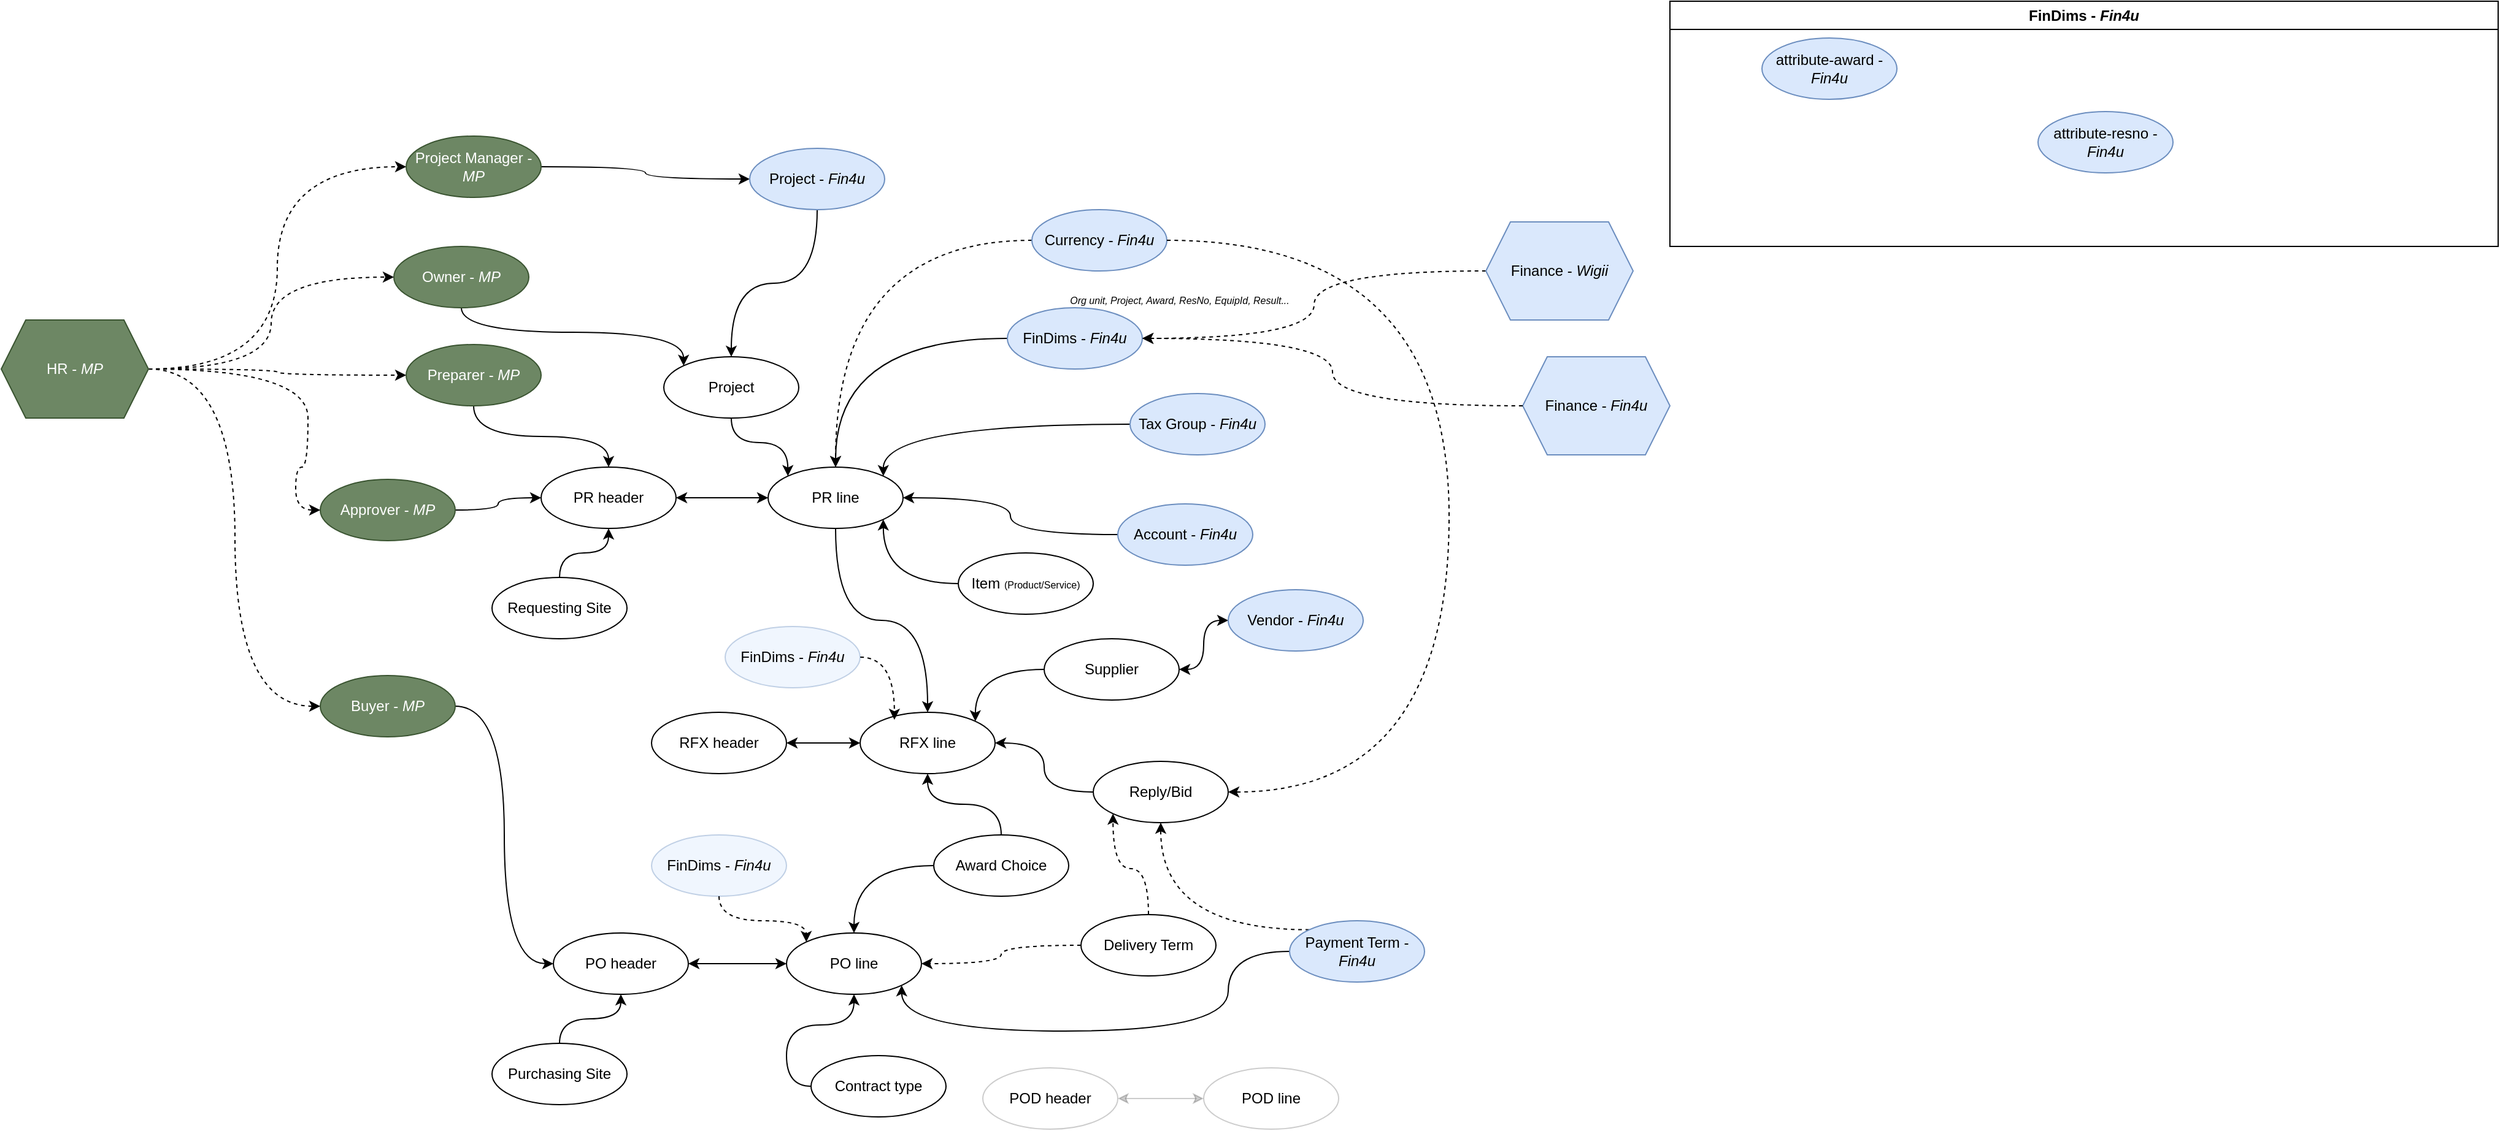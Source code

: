 <mxfile version="24.1.0" type="github" pages="2">
  <diagram id="cAw7CVeG8lyeVUywHT8g" name="Application Oriented">
    <mxGraphModel dx="2013" dy="1721" grid="1" gridSize="10" guides="1" tooltips="1" connect="1" arrows="1" fold="1" page="1" pageScale="1" pageWidth="850" pageHeight="1100" math="0" shadow="0">
      <root>
        <mxCell id="0" />
        <mxCell id="1" parent="0" />
        <mxCell id="n-dGnEdIDqLeS3YyGo9B-4" value="" style="edgeStyle=orthogonalEdgeStyle;rounded=0;orthogonalLoop=1;jettySize=auto;html=1;entryX=0;entryY=0.5;entryDx=0;entryDy=0;curved=1;startArrow=classic;startFill=1;" parent="1" source="n-dGnEdIDqLeS3YyGo9B-1" target="n-dGnEdIDqLeS3YyGo9B-2" edge="1">
          <mxGeometry relative="1" as="geometry" />
        </mxCell>
        <mxCell id="n-dGnEdIDqLeS3YyGo9B-1" value="PR header" style="ellipse;whiteSpace=wrap;html=1;" parent="1" vertex="1">
          <mxGeometry x="240" y="160" width="110" height="50" as="geometry" />
        </mxCell>
        <mxCell id="n-dGnEdIDqLeS3YyGo9B-27" style="edgeStyle=orthogonalEdgeStyle;rounded=0;orthogonalLoop=1;jettySize=auto;html=1;exitX=0.5;exitY=1;exitDx=0;exitDy=0;entryX=0.5;entryY=0;entryDx=0;entryDy=0;curved=1;" parent="1" source="n-dGnEdIDqLeS3YyGo9B-2" target="n-dGnEdIDqLeS3YyGo9B-25" edge="1">
          <mxGeometry relative="1" as="geometry" />
        </mxCell>
        <mxCell id="n-dGnEdIDqLeS3YyGo9B-2" value="PR line" style="ellipse;whiteSpace=wrap;html=1;" parent="1" vertex="1">
          <mxGeometry x="425" y="160" width="110" height="50" as="geometry" />
        </mxCell>
        <mxCell id="n-dGnEdIDqLeS3YyGo9B-11" style="edgeStyle=orthogonalEdgeStyle;rounded=0;orthogonalLoop=1;jettySize=auto;html=1;curved=1;" parent="1" source="n-dGnEdIDqLeS3YyGo9B-10" target="n-dGnEdIDqLeS3YyGo9B-2" edge="1">
          <mxGeometry relative="1" as="geometry" />
        </mxCell>
        <mxCell id="n-dGnEdIDqLeS3YyGo9B-13" style="edgeStyle=orthogonalEdgeStyle;rounded=0;orthogonalLoop=1;jettySize=auto;html=1;entryX=0.5;entryY=0;entryDx=0;entryDy=0;curved=1;" parent="1" source="n-dGnEdIDqLeS3YyGo9B-12" target="n-dGnEdIDqLeS3YyGo9B-1" edge="1">
          <mxGeometry relative="1" as="geometry" />
        </mxCell>
        <mxCell id="n-dGnEdIDqLeS3YyGo9B-12" value="Preparer - &lt;i&gt;MP&lt;/i&gt;" style="ellipse;whiteSpace=wrap;html=1;fillColor=#6d8764;strokeColor=#3A5431;fontColor=#ffffff;" parent="1" vertex="1">
          <mxGeometry x="130" y="60" width="110" height="50" as="geometry" />
        </mxCell>
        <mxCell id="n-dGnEdIDqLeS3YyGo9B-15" style="edgeStyle=orthogonalEdgeStyle;rounded=0;orthogonalLoop=1;jettySize=auto;html=1;entryX=0.5;entryY=1;entryDx=0;entryDy=0;curved=1;" parent="1" source="n-dGnEdIDqLeS3YyGo9B-14" target="n-dGnEdIDqLeS3YyGo9B-1" edge="1">
          <mxGeometry relative="1" as="geometry" />
        </mxCell>
        <mxCell id="n-dGnEdIDqLeS3YyGo9B-14" value="Requesting Site" style="ellipse;whiteSpace=wrap;html=1;" parent="1" vertex="1">
          <mxGeometry x="200" y="250" width="110" height="50" as="geometry" />
        </mxCell>
        <mxCell id="n-dGnEdIDqLeS3YyGo9B-19" style="edgeStyle=orthogonalEdgeStyle;rounded=0;orthogonalLoop=1;jettySize=auto;html=1;entryX=1;entryY=1;entryDx=0;entryDy=0;elbow=vertical;curved=1;" parent="1" source="n-dGnEdIDqLeS3YyGo9B-16" target="n-dGnEdIDqLeS3YyGo9B-2" edge="1">
          <mxGeometry relative="1" as="geometry" />
        </mxCell>
        <mxCell id="n-dGnEdIDqLeS3YyGo9B-16" value="Item &lt;font style=&quot;font-size: 8px;&quot;&gt;(Product/Service)&lt;/font&gt;" style="ellipse;whiteSpace=wrap;html=1;" parent="1" vertex="1">
          <mxGeometry x="580" y="230" width="110" height="50" as="geometry" />
        </mxCell>
        <mxCell id="n-dGnEdIDqLeS3YyGo9B-22" style="edgeStyle=orthogonalEdgeStyle;rounded=0;orthogonalLoop=1;jettySize=auto;html=1;exitX=0;exitY=0.5;exitDx=0;exitDy=0;entryX=1;entryY=0;entryDx=0;entryDy=0;curved=1;" parent="1" source="n-dGnEdIDqLeS3YyGo9B-21" target="n-dGnEdIDqLeS3YyGo9B-2" edge="1">
          <mxGeometry relative="1" as="geometry" />
        </mxCell>
        <mxCell id="n-dGnEdIDqLeS3YyGo9B-26" style="edgeStyle=orthogonalEdgeStyle;rounded=0;orthogonalLoop=1;jettySize=auto;html=1;entryX=0;entryY=0.5;entryDx=0;entryDy=0;curved=1;startArrow=classic;startFill=1;" parent="1" source="n-dGnEdIDqLeS3YyGo9B-24" target="n-dGnEdIDqLeS3YyGo9B-25" edge="1">
          <mxGeometry relative="1" as="geometry" />
        </mxCell>
        <mxCell id="n-dGnEdIDqLeS3YyGo9B-24" value="RFX header" style="ellipse;whiteSpace=wrap;html=1;" parent="1" vertex="1">
          <mxGeometry x="330" y="360" width="110" height="50" as="geometry" />
        </mxCell>
        <mxCell id="n-dGnEdIDqLeS3YyGo9B-25" value="RFX line" style="ellipse;whiteSpace=wrap;html=1;" parent="1" vertex="1">
          <mxGeometry x="500" y="360" width="110" height="50" as="geometry" />
        </mxCell>
        <mxCell id="n-dGnEdIDqLeS3YyGo9B-29" style="edgeStyle=orthogonalEdgeStyle;rounded=0;orthogonalLoop=1;jettySize=auto;html=1;entryX=1;entryY=0;entryDx=0;entryDy=0;curved=1;" parent="1" source="n-dGnEdIDqLeS3YyGo9B-28" target="n-dGnEdIDqLeS3YyGo9B-25" edge="1">
          <mxGeometry relative="1" as="geometry" />
        </mxCell>
        <mxCell id="n-dGnEdIDqLeS3YyGo9B-28" value="Supplier" style="ellipse;whiteSpace=wrap;html=1;" parent="1" vertex="1">
          <mxGeometry x="650" y="300" width="110" height="50" as="geometry" />
        </mxCell>
        <mxCell id="n-dGnEdIDqLeS3YyGo9B-31" style="edgeStyle=orthogonalEdgeStyle;rounded=0;orthogonalLoop=1;jettySize=auto;html=1;entryX=1;entryY=0.5;entryDx=0;entryDy=0;curved=1;startArrow=classic;startFill=1;" parent="1" source="n-dGnEdIDqLeS3YyGo9B-30" target="n-dGnEdIDqLeS3YyGo9B-28" edge="1">
          <mxGeometry relative="1" as="geometry" />
        </mxCell>
        <mxCell id="n-dGnEdIDqLeS3YyGo9B-30" value="Vendor - &lt;i&gt;Fin4u&lt;/i&gt;" style="ellipse;whiteSpace=wrap;html=1;fillColor=#dae8fc;strokeColor=#6c8ebf;" parent="1" vertex="1">
          <mxGeometry x="800" y="260" width="110" height="50" as="geometry" />
        </mxCell>
        <mxCell id="n-dGnEdIDqLeS3YyGo9B-33" style="edgeStyle=orthogonalEdgeStyle;rounded=0;orthogonalLoop=1;jettySize=auto;html=1;curved=1;" parent="1" source="n-dGnEdIDqLeS3YyGo9B-32" target="n-dGnEdIDqLeS3YyGo9B-25" edge="1">
          <mxGeometry relative="1" as="geometry" />
        </mxCell>
        <mxCell id="n-dGnEdIDqLeS3YyGo9B-32" value="Reply/Bid" style="ellipse;whiteSpace=wrap;html=1;" parent="1" vertex="1">
          <mxGeometry x="690" y="400" width="110" height="50" as="geometry" />
        </mxCell>
        <mxCell id="Dp-W-U-dED1M5OJaUS7m-15" style="edgeStyle=orthogonalEdgeStyle;rounded=0;orthogonalLoop=1;jettySize=auto;html=1;entryX=0;entryY=1;entryDx=0;entryDy=0;curved=1;dashed=1;" parent="1" source="n-dGnEdIDqLeS3YyGo9B-34" target="n-dGnEdIDqLeS3YyGo9B-32" edge="1">
          <mxGeometry relative="1" as="geometry" />
        </mxCell>
        <mxCell id="Dp-W-U-dED1M5OJaUS7m-16" style="edgeStyle=orthogonalEdgeStyle;rounded=0;orthogonalLoop=1;jettySize=auto;html=1;curved=1;dashed=1;" parent="1" source="n-dGnEdIDqLeS3YyGo9B-34" target="n-dGnEdIDqLeS3YyGo9B-45" edge="1">
          <mxGeometry relative="1" as="geometry" />
        </mxCell>
        <mxCell id="n-dGnEdIDqLeS3YyGo9B-34" value="Delivery Term" style="ellipse;whiteSpace=wrap;html=1;" parent="1" vertex="1">
          <mxGeometry x="680" y="525" width="110" height="50" as="geometry" />
        </mxCell>
        <mxCell id="Dp-W-U-dED1M5OJaUS7m-17" style="edgeStyle=orthogonalEdgeStyle;rounded=0;orthogonalLoop=1;jettySize=auto;html=1;exitX=0;exitY=0;exitDx=0;exitDy=0;entryX=0.5;entryY=1;entryDx=0;entryDy=0;curved=1;dashed=1;" parent="1" source="n-dGnEdIDqLeS3YyGo9B-35" target="n-dGnEdIDqLeS3YyGo9B-32" edge="1">
          <mxGeometry relative="1" as="geometry" />
        </mxCell>
        <mxCell id="Dp-W-U-dED1M5OJaUS7m-18" style="edgeStyle=orthogonalEdgeStyle;rounded=0;orthogonalLoop=1;jettySize=auto;html=1;entryX=1;entryY=1;entryDx=0;entryDy=0;curved=1;exitX=0;exitY=0.5;exitDx=0;exitDy=0;" parent="1" source="n-dGnEdIDqLeS3YyGo9B-35" target="n-dGnEdIDqLeS3YyGo9B-45" edge="1">
          <mxGeometry relative="1" as="geometry">
            <mxPoint x="570" y="600" as="targetPoint" />
            <mxPoint x="905" y="580" as="sourcePoint" />
            <Array as="points">
              <mxPoint x="800" y="555" />
              <mxPoint x="800" y="620" />
              <mxPoint x="534" y="620" />
            </Array>
          </mxGeometry>
        </mxCell>
        <mxCell id="n-dGnEdIDqLeS3YyGo9B-35" value="Payment Term - &lt;i&gt;Fin4u&lt;/i&gt;" style="ellipse;whiteSpace=wrap;html=1;fillColor=#dae8fc;strokeColor=#6c8ebf;" parent="1" vertex="1">
          <mxGeometry x="850" y="530" width="110" height="50" as="geometry" />
        </mxCell>
        <mxCell id="n-dGnEdIDqLeS3YyGo9B-43" style="edgeStyle=orthogonalEdgeStyle;rounded=0;orthogonalLoop=1;jettySize=auto;html=1;entryX=0.5;entryY=1;entryDx=0;entryDy=0;curved=1;" parent="1" source="n-dGnEdIDqLeS3YyGo9B-40" target="n-dGnEdIDqLeS3YyGo9B-25" edge="1">
          <mxGeometry relative="1" as="geometry" />
        </mxCell>
        <mxCell id="n-dGnEdIDqLeS3YyGo9B-46" style="edgeStyle=orthogonalEdgeStyle;rounded=0;orthogonalLoop=1;jettySize=auto;html=1;entryX=0.5;entryY=0;entryDx=0;entryDy=0;curved=1;" parent="1" source="n-dGnEdIDqLeS3YyGo9B-40" target="n-dGnEdIDqLeS3YyGo9B-45" edge="1">
          <mxGeometry relative="1" as="geometry" />
        </mxCell>
        <mxCell id="n-dGnEdIDqLeS3YyGo9B-40" value="Award Choice" style="ellipse;whiteSpace=wrap;html=1;" parent="1" vertex="1">
          <mxGeometry x="560" y="460" width="110" height="50" as="geometry" />
        </mxCell>
        <mxCell id="n-dGnEdIDqLeS3YyGo9B-47" style="edgeStyle=orthogonalEdgeStyle;rounded=0;orthogonalLoop=1;jettySize=auto;html=1;curved=1;startArrow=classic;startFill=1;" parent="1" source="n-dGnEdIDqLeS3YyGo9B-44" target="n-dGnEdIDqLeS3YyGo9B-45" edge="1">
          <mxGeometry relative="1" as="geometry" />
        </mxCell>
        <mxCell id="n-dGnEdIDqLeS3YyGo9B-44" value="PO header" style="ellipse;whiteSpace=wrap;html=1;" parent="1" vertex="1">
          <mxGeometry x="250" y="540" width="110" height="50" as="geometry" />
        </mxCell>
        <mxCell id="n-dGnEdIDqLeS3YyGo9B-45" value="PO line" style="ellipse;whiteSpace=wrap;html=1;" parent="1" vertex="1">
          <mxGeometry x="440" y="540" width="110" height="50" as="geometry" />
        </mxCell>
        <mxCell id="n-dGnEdIDqLeS3YyGo9B-50" style="edgeStyle=orthogonalEdgeStyle;rounded=0;orthogonalLoop=1;jettySize=auto;html=1;entryX=0;entryY=0;entryDx=0;entryDy=0;curved=1;" parent="1" source="n-dGnEdIDqLeS3YyGo9B-48" target="n-dGnEdIDqLeS3YyGo9B-2" edge="1">
          <mxGeometry relative="1" as="geometry" />
        </mxCell>
        <mxCell id="n-dGnEdIDqLeS3YyGo9B-48" value="Project" style="ellipse;whiteSpace=wrap;html=1;" parent="1" vertex="1">
          <mxGeometry x="340" y="70" width="110" height="50" as="geometry" />
        </mxCell>
        <mxCell id="n-dGnEdIDqLeS3YyGo9B-53" style="edgeStyle=orthogonalEdgeStyle;rounded=0;orthogonalLoop=1;jettySize=auto;html=1;entryX=0;entryY=0.5;entryDx=0;entryDy=0;curved=1;" parent="1" source="n-dGnEdIDqLeS3YyGo9B-51" target="wkS6BhLWOfcn1Muidl7v-16" edge="1">
          <mxGeometry relative="1" as="geometry" />
        </mxCell>
        <mxCell id="n-dGnEdIDqLeS3YyGo9B-51" value="Project Manager - &lt;i&gt;MP&lt;/i&gt;" style="ellipse;whiteSpace=wrap;html=1;fillColor=#6d8764;strokeColor=#3A5431;fontColor=#ffffff;" parent="1" vertex="1">
          <mxGeometry x="130" y="-110" width="110" height="50" as="geometry" />
        </mxCell>
        <mxCell id="n-dGnEdIDqLeS3YyGo9B-54" style="edgeStyle=orthogonalEdgeStyle;rounded=0;orthogonalLoop=1;jettySize=auto;html=1;exitX=0.5;exitY=1;exitDx=0;exitDy=0;curved=1;entryX=0;entryY=0;entryDx=0;entryDy=0;" parent="1" source="n-dGnEdIDqLeS3YyGo9B-52" target="n-dGnEdIDqLeS3YyGo9B-48" edge="1">
          <mxGeometry relative="1" as="geometry" />
        </mxCell>
        <mxCell id="n-dGnEdIDqLeS3YyGo9B-52" value="Owner - &lt;i&gt;MP&lt;/i&gt;" style="ellipse;whiteSpace=wrap;html=1;fillColor=#6d8764;strokeColor=#3A5431;fontColor=#ffffff;" parent="1" vertex="1">
          <mxGeometry x="120" y="-20" width="110" height="50" as="geometry" />
        </mxCell>
        <mxCell id="n-dGnEdIDqLeS3YyGo9B-56" style="edgeStyle=orthogonalEdgeStyle;rounded=0;orthogonalLoop=1;jettySize=auto;html=1;curved=1;" parent="1" source="n-dGnEdIDqLeS3YyGo9B-55" target="n-dGnEdIDqLeS3YyGo9B-1" edge="1">
          <mxGeometry relative="1" as="geometry" />
        </mxCell>
        <mxCell id="n-dGnEdIDqLeS3YyGo9B-55" value="Approver - &lt;i&gt;MP&lt;/i&gt;" style="ellipse;whiteSpace=wrap;html=1;fillColor=#6d8764;strokeColor=#3A5431;fontColor=#ffffff;" parent="1" vertex="1">
          <mxGeometry x="60" y="170" width="110" height="50" as="geometry" />
        </mxCell>
        <mxCell id="n-dGnEdIDqLeS3YyGo9B-21" value="Tax Group - &lt;i&gt;Fin4u&lt;/i&gt;" style="ellipse;whiteSpace=wrap;html=1;fillColor=#dae8fc;strokeColor=#6c8ebf;" parent="1" vertex="1">
          <mxGeometry x="720" y="100" width="110" height="50" as="geometry" />
        </mxCell>
        <mxCell id="n-dGnEdIDqLeS3YyGo9B-57" value="" style="group" parent="1" vertex="1" connectable="0">
          <mxGeometry x="620" y="10" width="270" height="70" as="geometry" />
        </mxCell>
        <mxCell id="n-dGnEdIDqLeS3YyGo9B-10" value="FinDims - &lt;i&gt;Fin4u&lt;/i&gt;" style="ellipse;whiteSpace=wrap;html=1;fillColor=#dae8fc;strokeColor=#6c8ebf;" parent="n-dGnEdIDqLeS3YyGo9B-57" vertex="1">
          <mxGeometry y="20" width="110" height="50" as="geometry" />
        </mxCell>
        <mxCell id="n-dGnEdIDqLeS3YyGo9B-20" value="&lt;i&gt;&lt;font style=&quot;font-size: 8px;&quot;&gt;Org unit, Project, Award, ResNo, EquipId, Result...&lt;/font&gt;&lt;/i&gt;" style="text;html=1;align=center;verticalAlign=middle;resizable=0;points=[];autosize=1;strokeColor=none;fillColor=none;" parent="n-dGnEdIDqLeS3YyGo9B-57" vertex="1">
          <mxGeometry x="40" y="-2" width="200" height="30" as="geometry" />
        </mxCell>
        <mxCell id="n-dGnEdIDqLeS3YyGo9B-60" style="edgeStyle=orthogonalEdgeStyle;rounded=0;orthogonalLoop=1;jettySize=auto;html=1;entryX=0.5;entryY=0;entryDx=0;entryDy=0;curved=1;dashed=1;" parent="1" source="n-dGnEdIDqLeS3YyGo9B-59" target="n-dGnEdIDqLeS3YyGo9B-2" edge="1">
          <mxGeometry relative="1" as="geometry" />
        </mxCell>
        <mxCell id="n-dGnEdIDqLeS3YyGo9B-59" value="Currency - &lt;i&gt;Fin4u&lt;/i&gt;" style="ellipse;whiteSpace=wrap;html=1;fillColor=#dae8fc;strokeColor=#6c8ebf;" parent="1" vertex="1">
          <mxGeometry x="640" y="-50" width="110" height="50" as="geometry" />
        </mxCell>
        <mxCell id="n-dGnEdIDqLeS3YyGo9B-63" style="edgeStyle=orthogonalEdgeStyle;rounded=0;orthogonalLoop=1;jettySize=auto;html=1;curved=1;" parent="1" source="n-dGnEdIDqLeS3YyGo9B-62" target="n-dGnEdIDqLeS3YyGo9B-2" edge="1">
          <mxGeometry relative="1" as="geometry" />
        </mxCell>
        <mxCell id="n-dGnEdIDqLeS3YyGo9B-62" value="Account - &lt;i&gt;Fin4u&lt;/i&gt;" style="ellipse;whiteSpace=wrap;html=1;fillColor=#dae8fc;strokeColor=#6c8ebf;" parent="1" vertex="1">
          <mxGeometry x="710" y="190" width="110" height="50" as="geometry" />
        </mxCell>
        <mxCell id="Dp-W-U-dED1M5OJaUS7m-2" style="edgeStyle=orthogonalEdgeStyle;rounded=0;orthogonalLoop=1;jettySize=auto;html=1;entryX=0.5;entryY=1;entryDx=0;entryDy=0;curved=1;" parent="1" source="Dp-W-U-dED1M5OJaUS7m-1" target="n-dGnEdIDqLeS3YyGo9B-44" edge="1">
          <mxGeometry relative="1" as="geometry" />
        </mxCell>
        <mxCell id="Dp-W-U-dED1M5OJaUS7m-1" value="Purchasing Site" style="ellipse;whiteSpace=wrap;html=1;" parent="1" vertex="1">
          <mxGeometry x="200" y="630" width="110" height="50" as="geometry" />
        </mxCell>
        <mxCell id="Dp-W-U-dED1M5OJaUS7m-4" style="edgeStyle=orthogonalEdgeStyle;rounded=0;orthogonalLoop=1;jettySize=auto;html=1;entryX=0;entryY=0.5;entryDx=0;entryDy=0;curved=1;" parent="1" source="Dp-W-U-dED1M5OJaUS7m-3" target="n-dGnEdIDqLeS3YyGo9B-44" edge="1">
          <mxGeometry relative="1" as="geometry" />
        </mxCell>
        <mxCell id="Dp-W-U-dED1M5OJaUS7m-3" value="Buyer - &lt;i&gt;MP&lt;/i&gt;" style="ellipse;whiteSpace=wrap;html=1;fillColor=#6d8764;strokeColor=#3A5431;fontColor=#ffffff;" parent="1" vertex="1">
          <mxGeometry x="60" y="330" width="110" height="50" as="geometry" />
        </mxCell>
        <mxCell id="Dp-W-U-dED1M5OJaUS7m-8" style="edgeStyle=orthogonalEdgeStyle;rounded=0;orthogonalLoop=1;jettySize=auto;html=1;exitX=0;exitY=0.5;exitDx=0;exitDy=0;entryX=0.5;entryY=1;entryDx=0;entryDy=0;curved=1;" parent="1" source="Dp-W-U-dED1M5OJaUS7m-7" target="n-dGnEdIDqLeS3YyGo9B-45" edge="1">
          <mxGeometry relative="1" as="geometry" />
        </mxCell>
        <mxCell id="Dp-W-U-dED1M5OJaUS7m-7" value="Contract type" style="ellipse;whiteSpace=wrap;html=1;" parent="1" vertex="1">
          <mxGeometry x="460" y="640" width="110" height="50" as="geometry" />
        </mxCell>
        <mxCell id="Dp-W-U-dED1M5OJaUS7m-13" style="edgeStyle=orthogonalEdgeStyle;rounded=0;orthogonalLoop=1;jettySize=auto;html=1;exitX=1;exitY=0.5;exitDx=0;exitDy=0;entryX=0;entryY=0.5;entryDx=0;entryDy=0;startArrow=classic;startFill=1;opacity=20;" parent="1" source="Dp-W-U-dED1M5OJaUS7m-11" target="Dp-W-U-dED1M5OJaUS7m-12" edge="1">
          <mxGeometry relative="1" as="geometry" />
        </mxCell>
        <mxCell id="Dp-W-U-dED1M5OJaUS7m-11" value="POD header" style="ellipse;whiteSpace=wrap;html=1;opacity=20;" parent="1" vertex="1">
          <mxGeometry x="600" y="650" width="110" height="50" as="geometry" />
        </mxCell>
        <mxCell id="Dp-W-U-dED1M5OJaUS7m-12" value="POD line" style="ellipse;whiteSpace=wrap;html=1;opacity=20;" parent="1" vertex="1">
          <mxGeometry x="780" y="650" width="110" height="50" as="geometry" />
        </mxCell>
        <mxCell id="Dp-W-U-dED1M5OJaUS7m-20" style="edgeStyle=orthogonalEdgeStyle;rounded=0;orthogonalLoop=1;jettySize=auto;html=1;exitX=1;exitY=0.5;exitDx=0;exitDy=0;entryX=1;entryY=0.5;entryDx=0;entryDy=0;curved=1;dashed=1;" parent="1" source="n-dGnEdIDqLeS3YyGo9B-59" target="n-dGnEdIDqLeS3YyGo9B-32" edge="1">
          <mxGeometry relative="1" as="geometry">
            <Array as="points">
              <mxPoint x="980" y="-25" />
              <mxPoint x="980" y="425" />
            </Array>
          </mxGeometry>
        </mxCell>
        <mxCell id="Dp-W-U-dED1M5OJaUS7m-25" style="edgeStyle=orthogonalEdgeStyle;rounded=0;orthogonalLoop=1;jettySize=auto;html=1;exitX=1;exitY=0.5;exitDx=0;exitDy=0;entryX=0.254;entryY=0.122;entryDx=0;entryDy=0;dashed=1;curved=1;entryPerimeter=0;" parent="1" source="Dp-W-U-dED1M5OJaUS7m-23" target="n-dGnEdIDqLeS3YyGo9B-25" edge="1">
          <mxGeometry relative="1" as="geometry" />
        </mxCell>
        <mxCell id="Dp-W-U-dED1M5OJaUS7m-26" value="" style="group;opacity=0;" parent="1" vertex="1" connectable="0">
          <mxGeometry x="330" y="440" width="270" height="70" as="geometry" />
        </mxCell>
        <mxCell id="Dp-W-U-dED1M5OJaUS7m-27" value="FinDims - &lt;i&gt;Fin4u&lt;/i&gt;" style="ellipse;whiteSpace=wrap;html=1;fillColor=#dae8fc;strokeColor=#6c8ebf;opacity=40;" parent="Dp-W-U-dED1M5OJaUS7m-26" vertex="1">
          <mxGeometry y="20" width="110" height="50" as="geometry" />
        </mxCell>
        <mxCell id="Dp-W-U-dED1M5OJaUS7m-28" style="edgeStyle=orthogonalEdgeStyle;rounded=0;orthogonalLoop=1;jettySize=auto;html=1;entryX=0;entryY=0;entryDx=0;entryDy=0;dashed=1;curved=1;" parent="1" source="Dp-W-U-dED1M5OJaUS7m-27" target="n-dGnEdIDqLeS3YyGo9B-45" edge="1">
          <mxGeometry relative="1" as="geometry" />
        </mxCell>
        <mxCell id="wkS6BhLWOfcn1Muidl7v-8" style="edgeStyle=orthogonalEdgeStyle;rounded=0;orthogonalLoop=1;jettySize=auto;html=1;exitX=1;exitY=0.5;exitDx=0;exitDy=0;entryX=0;entryY=0.5;entryDx=0;entryDy=0;curved=1;dashed=1;" edge="1" parent="1" source="wkS6BhLWOfcn1Muidl7v-2" target="n-dGnEdIDqLeS3YyGo9B-12">
          <mxGeometry relative="1" as="geometry" />
        </mxCell>
        <mxCell id="wkS6BhLWOfcn1Muidl7v-9" style="edgeStyle=orthogonalEdgeStyle;rounded=0;orthogonalLoop=1;jettySize=auto;html=1;exitX=1;exitY=0.5;exitDx=0;exitDy=0;entryX=0;entryY=0.5;entryDx=0;entryDy=0;curved=1;dashed=1;" edge="1" parent="1" source="wkS6BhLWOfcn1Muidl7v-2" target="n-dGnEdIDqLeS3YyGo9B-51">
          <mxGeometry relative="1" as="geometry" />
        </mxCell>
        <mxCell id="wkS6BhLWOfcn1Muidl7v-10" style="edgeStyle=orthogonalEdgeStyle;rounded=0;orthogonalLoop=1;jettySize=auto;html=1;exitX=1;exitY=0.5;exitDx=0;exitDy=0;entryX=0;entryY=0.5;entryDx=0;entryDy=0;curved=1;dashed=1;" edge="1" parent="1" source="wkS6BhLWOfcn1Muidl7v-2" target="n-dGnEdIDqLeS3YyGo9B-55">
          <mxGeometry relative="1" as="geometry">
            <Array as="points">
              <mxPoint x="50" y="80" />
              <mxPoint x="50" y="160" />
              <mxPoint x="40" y="160" />
              <mxPoint x="40" y="195" />
            </Array>
          </mxGeometry>
        </mxCell>
        <mxCell id="wkS6BhLWOfcn1Muidl7v-12" style="edgeStyle=orthogonalEdgeStyle;rounded=0;orthogonalLoop=1;jettySize=auto;html=1;entryX=0;entryY=0.5;entryDx=0;entryDy=0;curved=1;dashed=1;" edge="1" parent="1" target="Dp-W-U-dED1M5OJaUS7m-3">
          <mxGeometry relative="1" as="geometry">
            <mxPoint x="-80" y="80" as="sourcePoint" />
          </mxGeometry>
        </mxCell>
        <mxCell id="wkS6BhLWOfcn1Muidl7v-20" style="edgeStyle=orthogonalEdgeStyle;rounded=0;orthogonalLoop=1;jettySize=auto;html=1;entryX=0;entryY=0.5;entryDx=0;entryDy=0;curved=1;dashed=1;" edge="1" parent="1" source="wkS6BhLWOfcn1Muidl7v-2" target="n-dGnEdIDqLeS3YyGo9B-52">
          <mxGeometry relative="1" as="geometry" />
        </mxCell>
        <mxCell id="wkS6BhLWOfcn1Muidl7v-2" value="HR - &lt;i&gt;MP&lt;/i&gt;" style="shape=hexagon;perimeter=hexagonPerimeter2;whiteSpace=wrap;html=1;fixedSize=1;fillColor=#6d8764;fontColor=#ffffff;strokeColor=#3A5431;" vertex="1" parent="1">
          <mxGeometry x="-200" y="40" width="120" height="80" as="geometry" />
        </mxCell>
        <mxCell id="wkS6BhLWOfcn1Muidl7v-4" value="Finance - &lt;i&gt;Fin4u&lt;/i&gt;" style="shape=hexagon;perimeter=hexagonPerimeter2;whiteSpace=wrap;html=1;fixedSize=1;fillColor=#dae8fc;strokeColor=#6c8ebf;" vertex="1" parent="1">
          <mxGeometry x="1040" y="70" width="120" height="80" as="geometry" />
        </mxCell>
        <mxCell id="wkS6BhLWOfcn1Muidl7v-13" style="edgeStyle=orthogonalEdgeStyle;rounded=0;orthogonalLoop=1;jettySize=auto;html=1;exitX=0;exitY=0.5;exitDx=0;exitDy=0;entryX=1;entryY=0.5;entryDx=0;entryDy=0;curved=1;dashed=1;" edge="1" parent="1" source="wkS6BhLWOfcn1Muidl7v-6" target="n-dGnEdIDqLeS3YyGo9B-10">
          <mxGeometry relative="1" as="geometry" />
        </mxCell>
        <mxCell id="wkS6BhLWOfcn1Muidl7v-6" value="Finance - &lt;i&gt;Wigii&lt;/i&gt;" style="shape=hexagon;perimeter=hexagonPerimeter2;whiteSpace=wrap;html=1;fixedSize=1;fillColor=#dae8fc;strokeColor=#6c8ebf;" vertex="1" parent="1">
          <mxGeometry x="1010" y="-40" width="120" height="80" as="geometry" />
        </mxCell>
        <mxCell id="wkS6BhLWOfcn1Muidl7v-15" style="edgeStyle=orthogonalEdgeStyle;rounded=0;orthogonalLoop=1;jettySize=auto;html=1;exitX=0;exitY=0.5;exitDx=0;exitDy=0;entryX=1;entryY=0.5;entryDx=0;entryDy=0;curved=1;dashed=1;" edge="1" parent="1" source="wkS6BhLWOfcn1Muidl7v-4" target="n-dGnEdIDqLeS3YyGo9B-10">
          <mxGeometry relative="1" as="geometry" />
        </mxCell>
        <mxCell id="wkS6BhLWOfcn1Muidl7v-18" style="edgeStyle=orthogonalEdgeStyle;rounded=0;orthogonalLoop=1;jettySize=auto;html=1;entryX=0.5;entryY=0;entryDx=0;entryDy=0;curved=1;exitX=0.5;exitY=1;exitDx=0;exitDy=0;" edge="1" parent="1" source="wkS6BhLWOfcn1Muidl7v-16" target="n-dGnEdIDqLeS3YyGo9B-48">
          <mxGeometry relative="1" as="geometry" />
        </mxCell>
        <mxCell id="wkS6BhLWOfcn1Muidl7v-16" value="Project - &lt;i&gt;Fin4u&lt;/i&gt;" style="ellipse;whiteSpace=wrap;html=1;fillColor=#dae8fc;strokeColor=#6c8ebf;" vertex="1" parent="1">
          <mxGeometry x="410" y="-100" width="110" height="50" as="geometry" />
        </mxCell>
        <mxCell id="wkS6BhLWOfcn1Muidl7v-24" value="FinDims - &lt;i&gt;Fin4u&lt;/i&gt;" style="swimlane;whiteSpace=wrap;html=1;" vertex="1" parent="1">
          <mxGeometry x="1160" y="-220" width="675" height="200" as="geometry" />
        </mxCell>
        <mxCell id="wkS6BhLWOfcn1Muidl7v-22" value="attribute-award - &lt;i&gt;Fin4u&lt;/i&gt;" style="ellipse;whiteSpace=wrap;html=1;fillColor=#dae8fc;strokeColor=#6c8ebf;" vertex="1" parent="wkS6BhLWOfcn1Muidl7v-24">
          <mxGeometry x="75" y="30" width="110" height="50" as="geometry" />
        </mxCell>
        <mxCell id="wkS6BhLWOfcn1Muidl7v-23" value="attribute-resno - &lt;i&gt;Fin4u&lt;/i&gt;" style="ellipse;whiteSpace=wrap;html=1;fillColor=#dae8fc;strokeColor=#6c8ebf;" vertex="1" parent="wkS6BhLWOfcn1Muidl7v-24">
          <mxGeometry x="300" y="90" width="110" height="50" as="geometry" />
        </mxCell>
        <mxCell id="Dp-W-U-dED1M5OJaUS7m-23" value="FinDims - &lt;i&gt;Fin4u&lt;/i&gt;" style="ellipse;whiteSpace=wrap;html=1;fillColor=#dae8fc;strokeColor=#6c8ebf;opacity=40;" parent="1" vertex="1">
          <mxGeometry x="390" y="290" width="110" height="50" as="geometry" />
        </mxCell>
      </root>
    </mxGraphModel>
  </diagram>
  <diagram id="5dE_mr1RCTB7dK8lb-ir" name="Page-2">
    <mxGraphModel dx="1221" dy="652" grid="1" gridSize="10" guides="1" tooltips="1" connect="1" arrows="1" fold="1" page="1" pageScale="1" pageWidth="850" pageHeight="1100" math="0" shadow="0">
      <root>
        <mxCell id="0" />
        <mxCell id="1" parent="0" />
      </root>
    </mxGraphModel>
  </diagram>
</mxfile>

